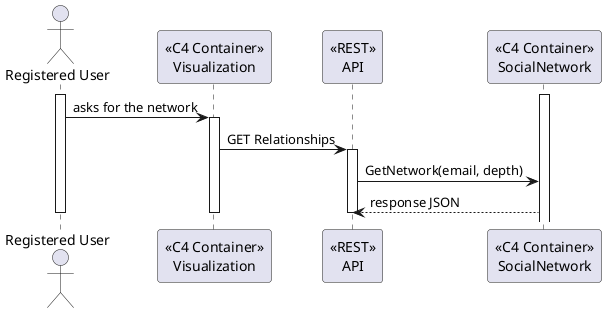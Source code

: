@startuml

actor "Registered User" as UNU
participant "<<C4 Container>>\nVisualization" as V
participant "<<REST>>\nAPI" as API
participant "<<C4 Container>>\nSocialNetwork" as SN

activate SN

activate UNU

UNU->V:asks for the network

activate V
V -> API: GET Relationships

activate API
API -> SN: GetNetwork(email, depth)

SN --> API : response JSON
deactivate API
deactivate V
deactivate UNU

@enduml